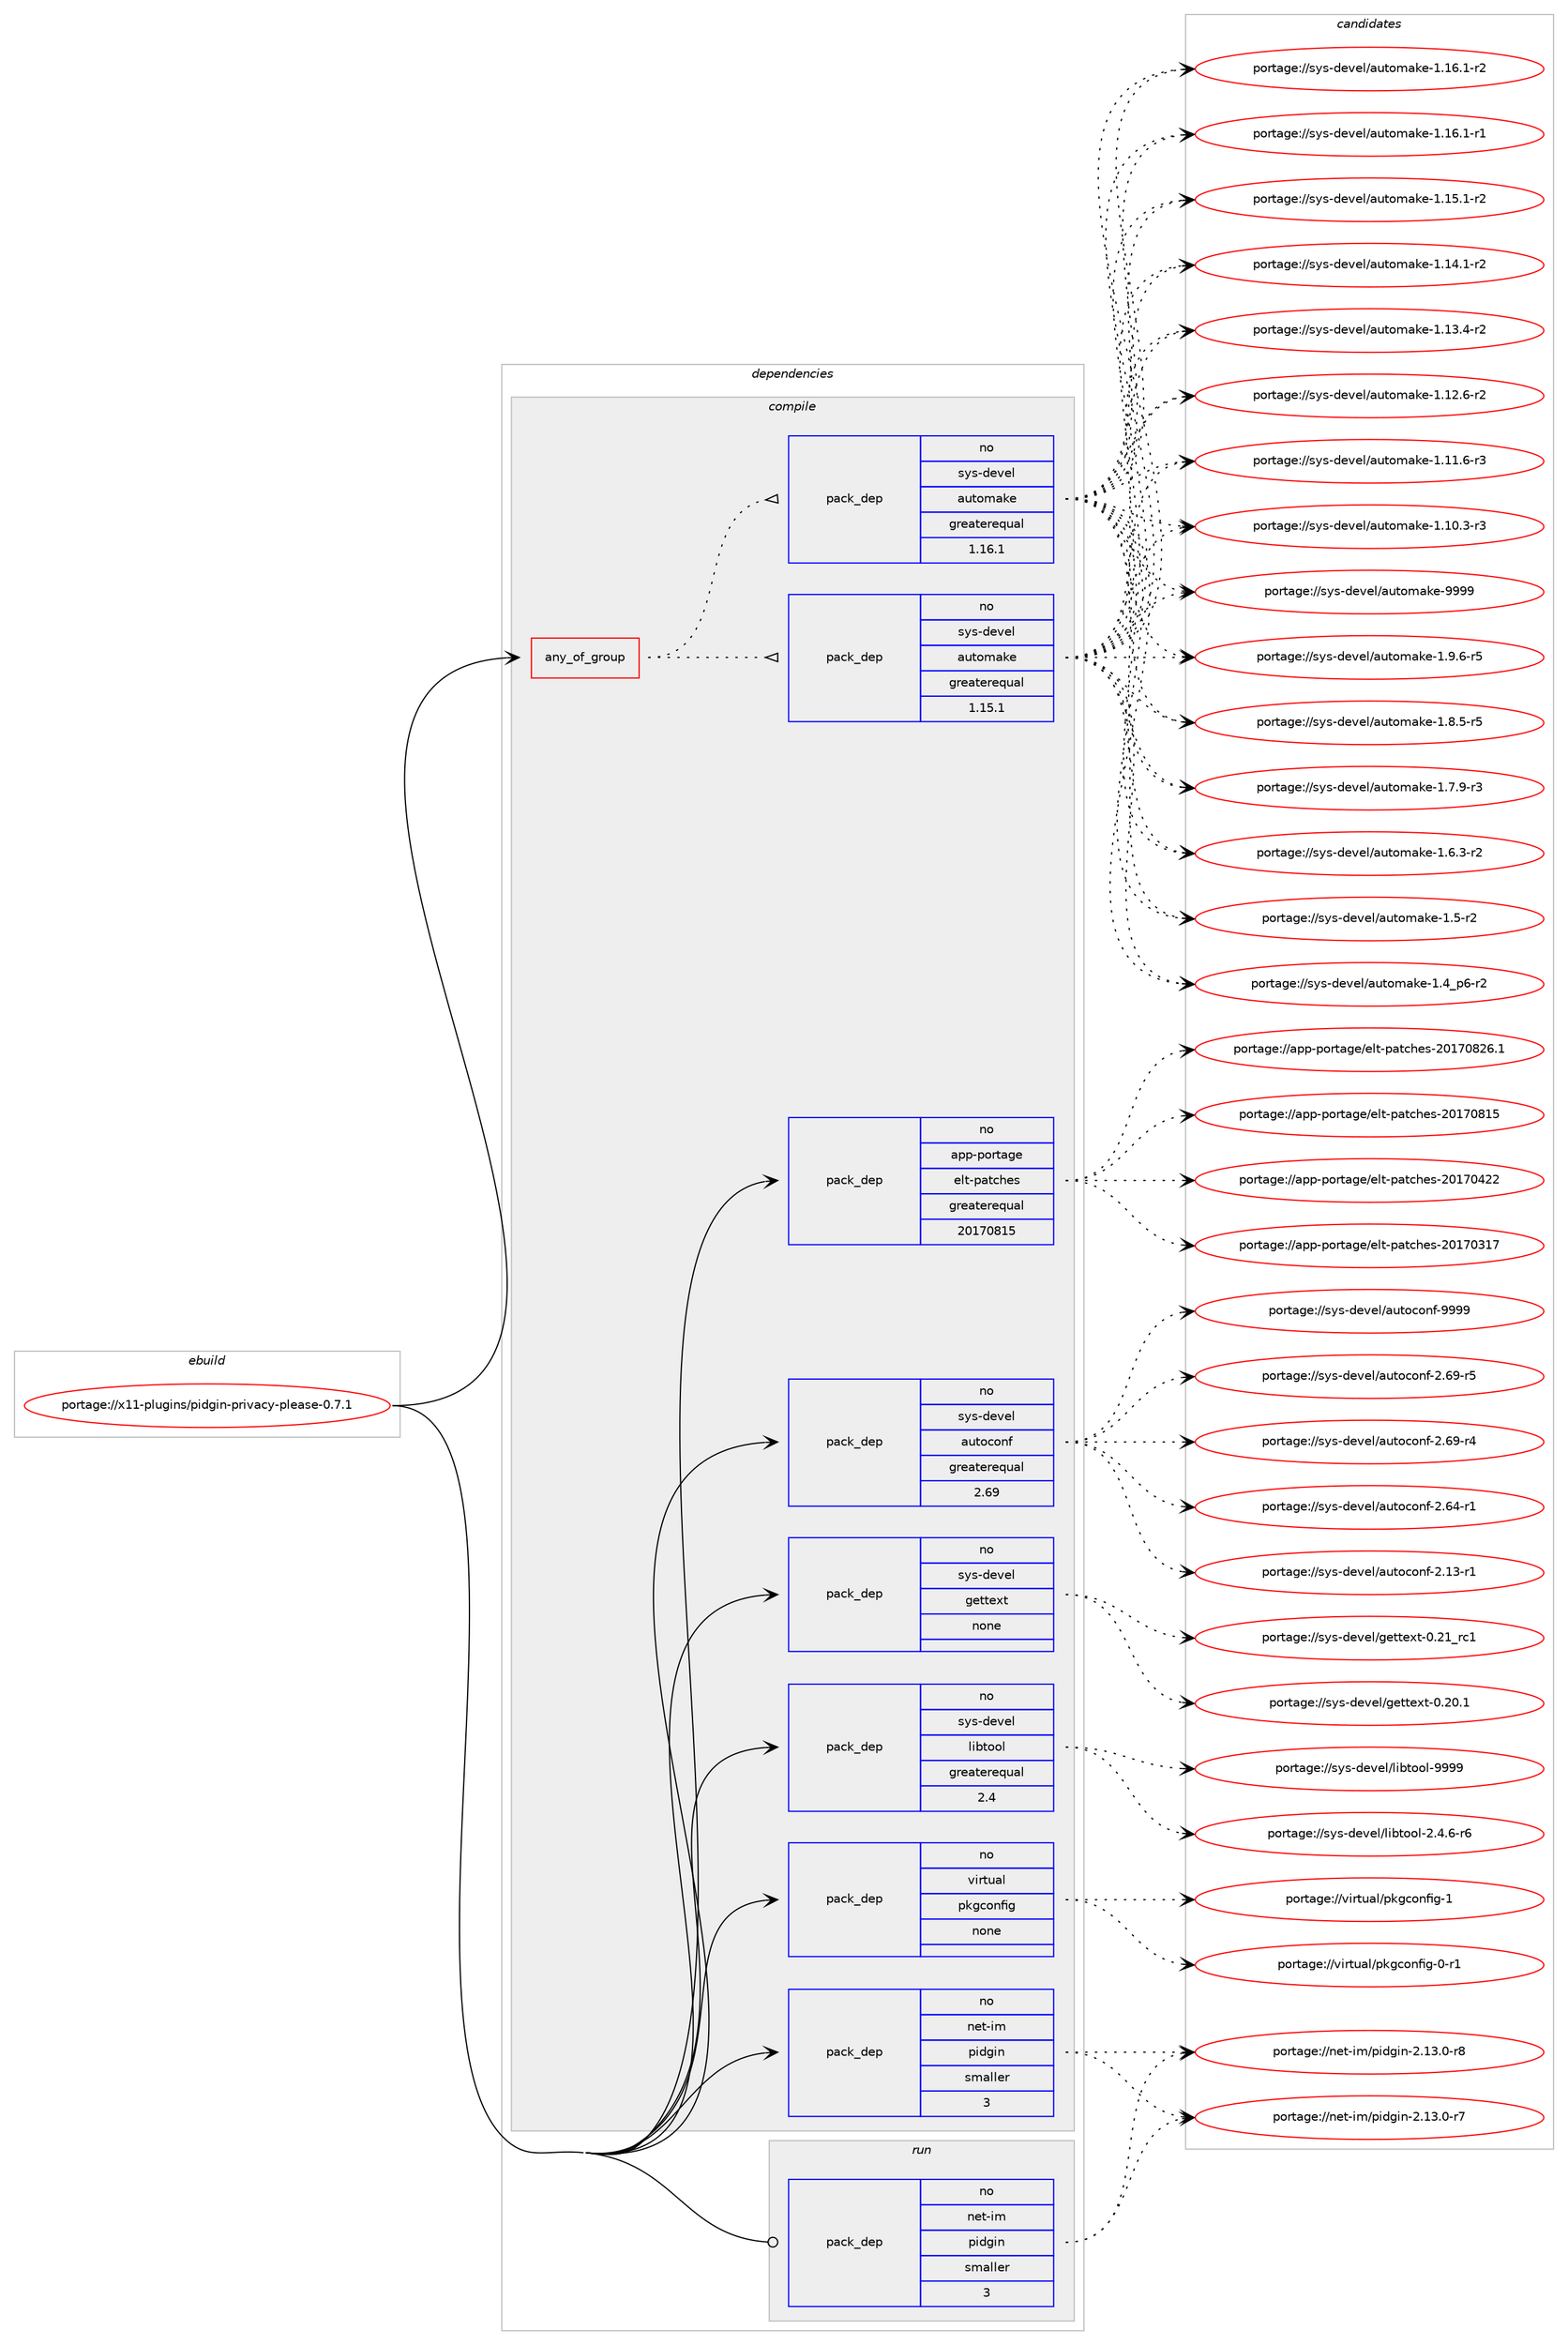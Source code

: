 digraph prolog {

# *************
# Graph options
# *************

newrank=true;
concentrate=true;
compound=true;
graph [rankdir=LR,fontname=Helvetica,fontsize=10,ranksep=1.5];#, ranksep=2.5, nodesep=0.2];
edge  [arrowhead=vee];
node  [fontname=Helvetica,fontsize=10];

# **********
# The ebuild
# **********

subgraph cluster_leftcol {
color=gray;
label=<<i>ebuild</i>>;
id [label="portage://x11-plugins/pidgin-privacy-please-0.7.1", color=red, width=4, href="../x11-plugins/pidgin-privacy-please-0.7.1.svg"];
}

# ****************
# The dependencies
# ****************

subgraph cluster_midcol {
color=gray;
label=<<i>dependencies</i>>;
subgraph cluster_compile {
fillcolor="#eeeeee";
style=filled;
label=<<i>compile</i>>;
subgraph any65 {
dependency4539 [label=<<TABLE BORDER="0" CELLBORDER="1" CELLSPACING="0" CELLPADDING="4"><TR><TD CELLPADDING="10">any_of_group</TD></TR></TABLE>>, shape=none, color=red];subgraph pack3879 {
dependency4540 [label=<<TABLE BORDER="0" CELLBORDER="1" CELLSPACING="0" CELLPADDING="4" WIDTH="220"><TR><TD ROWSPAN="6" CELLPADDING="30">pack_dep</TD></TR><TR><TD WIDTH="110">no</TD></TR><TR><TD>sys-devel</TD></TR><TR><TD>automake</TD></TR><TR><TD>greaterequal</TD></TR><TR><TD>1.16.1</TD></TR></TABLE>>, shape=none, color=blue];
}
dependency4539:e -> dependency4540:w [weight=20,style="dotted",arrowhead="oinv"];
subgraph pack3880 {
dependency4541 [label=<<TABLE BORDER="0" CELLBORDER="1" CELLSPACING="0" CELLPADDING="4" WIDTH="220"><TR><TD ROWSPAN="6" CELLPADDING="30">pack_dep</TD></TR><TR><TD WIDTH="110">no</TD></TR><TR><TD>sys-devel</TD></TR><TR><TD>automake</TD></TR><TR><TD>greaterequal</TD></TR><TR><TD>1.15.1</TD></TR></TABLE>>, shape=none, color=blue];
}
dependency4539:e -> dependency4541:w [weight=20,style="dotted",arrowhead="oinv"];
}
id:e -> dependency4539:w [weight=20,style="solid",arrowhead="vee"];
subgraph pack3881 {
dependency4542 [label=<<TABLE BORDER="0" CELLBORDER="1" CELLSPACING="0" CELLPADDING="4" WIDTH="220"><TR><TD ROWSPAN="6" CELLPADDING="30">pack_dep</TD></TR><TR><TD WIDTH="110">no</TD></TR><TR><TD>app-portage</TD></TR><TR><TD>elt-patches</TD></TR><TR><TD>greaterequal</TD></TR><TR><TD>20170815</TD></TR></TABLE>>, shape=none, color=blue];
}
id:e -> dependency4542:w [weight=20,style="solid",arrowhead="vee"];
subgraph pack3882 {
dependency4543 [label=<<TABLE BORDER="0" CELLBORDER="1" CELLSPACING="0" CELLPADDING="4" WIDTH="220"><TR><TD ROWSPAN="6" CELLPADDING="30">pack_dep</TD></TR><TR><TD WIDTH="110">no</TD></TR><TR><TD>net-im</TD></TR><TR><TD>pidgin</TD></TR><TR><TD>smaller</TD></TR><TR><TD>3</TD></TR></TABLE>>, shape=none, color=blue];
}
id:e -> dependency4543:w [weight=20,style="solid",arrowhead="vee"];
subgraph pack3883 {
dependency4544 [label=<<TABLE BORDER="0" CELLBORDER="1" CELLSPACING="0" CELLPADDING="4" WIDTH="220"><TR><TD ROWSPAN="6" CELLPADDING="30">pack_dep</TD></TR><TR><TD WIDTH="110">no</TD></TR><TR><TD>sys-devel</TD></TR><TR><TD>autoconf</TD></TR><TR><TD>greaterequal</TD></TR><TR><TD>2.69</TD></TR></TABLE>>, shape=none, color=blue];
}
id:e -> dependency4544:w [weight=20,style="solid",arrowhead="vee"];
subgraph pack3884 {
dependency4545 [label=<<TABLE BORDER="0" CELLBORDER="1" CELLSPACING="0" CELLPADDING="4" WIDTH="220"><TR><TD ROWSPAN="6" CELLPADDING="30">pack_dep</TD></TR><TR><TD WIDTH="110">no</TD></TR><TR><TD>sys-devel</TD></TR><TR><TD>gettext</TD></TR><TR><TD>none</TD></TR><TR><TD></TD></TR></TABLE>>, shape=none, color=blue];
}
id:e -> dependency4545:w [weight=20,style="solid",arrowhead="vee"];
subgraph pack3885 {
dependency4546 [label=<<TABLE BORDER="0" CELLBORDER="1" CELLSPACING="0" CELLPADDING="4" WIDTH="220"><TR><TD ROWSPAN="6" CELLPADDING="30">pack_dep</TD></TR><TR><TD WIDTH="110">no</TD></TR><TR><TD>sys-devel</TD></TR><TR><TD>libtool</TD></TR><TR><TD>greaterequal</TD></TR><TR><TD>2.4</TD></TR></TABLE>>, shape=none, color=blue];
}
id:e -> dependency4546:w [weight=20,style="solid",arrowhead="vee"];
subgraph pack3886 {
dependency4547 [label=<<TABLE BORDER="0" CELLBORDER="1" CELLSPACING="0" CELLPADDING="4" WIDTH="220"><TR><TD ROWSPAN="6" CELLPADDING="30">pack_dep</TD></TR><TR><TD WIDTH="110">no</TD></TR><TR><TD>virtual</TD></TR><TR><TD>pkgconfig</TD></TR><TR><TD>none</TD></TR><TR><TD></TD></TR></TABLE>>, shape=none, color=blue];
}
id:e -> dependency4547:w [weight=20,style="solid",arrowhead="vee"];
}
subgraph cluster_compileandrun {
fillcolor="#eeeeee";
style=filled;
label=<<i>compile and run</i>>;
}
subgraph cluster_run {
fillcolor="#eeeeee";
style=filled;
label=<<i>run</i>>;
subgraph pack3887 {
dependency4548 [label=<<TABLE BORDER="0" CELLBORDER="1" CELLSPACING="0" CELLPADDING="4" WIDTH="220"><TR><TD ROWSPAN="6" CELLPADDING="30">pack_dep</TD></TR><TR><TD WIDTH="110">no</TD></TR><TR><TD>net-im</TD></TR><TR><TD>pidgin</TD></TR><TR><TD>smaller</TD></TR><TR><TD>3</TD></TR></TABLE>>, shape=none, color=blue];
}
id:e -> dependency4548:w [weight=20,style="solid",arrowhead="odot"];
}
}

# **************
# The candidates
# **************

subgraph cluster_choices {
rank=same;
color=gray;
label=<<i>candidates</i>>;

subgraph choice3879 {
color=black;
nodesep=1;
choice115121115451001011181011084797117116111109971071014557575757 [label="portage://sys-devel/automake-9999", color=red, width=4,href="../sys-devel/automake-9999.svg"];
choice115121115451001011181011084797117116111109971071014549465746544511453 [label="portage://sys-devel/automake-1.9.6-r5", color=red, width=4,href="../sys-devel/automake-1.9.6-r5.svg"];
choice115121115451001011181011084797117116111109971071014549465646534511453 [label="portage://sys-devel/automake-1.8.5-r5", color=red, width=4,href="../sys-devel/automake-1.8.5-r5.svg"];
choice115121115451001011181011084797117116111109971071014549465546574511451 [label="portage://sys-devel/automake-1.7.9-r3", color=red, width=4,href="../sys-devel/automake-1.7.9-r3.svg"];
choice115121115451001011181011084797117116111109971071014549465446514511450 [label="portage://sys-devel/automake-1.6.3-r2", color=red, width=4,href="../sys-devel/automake-1.6.3-r2.svg"];
choice11512111545100101118101108479711711611110997107101454946534511450 [label="portage://sys-devel/automake-1.5-r2", color=red, width=4,href="../sys-devel/automake-1.5-r2.svg"];
choice115121115451001011181011084797117116111109971071014549465295112544511450 [label="portage://sys-devel/automake-1.4_p6-r2", color=red, width=4,href="../sys-devel/automake-1.4_p6-r2.svg"];
choice11512111545100101118101108479711711611110997107101454946495446494511450 [label="portage://sys-devel/automake-1.16.1-r2", color=red, width=4,href="../sys-devel/automake-1.16.1-r2.svg"];
choice11512111545100101118101108479711711611110997107101454946495446494511449 [label="portage://sys-devel/automake-1.16.1-r1", color=red, width=4,href="../sys-devel/automake-1.16.1-r1.svg"];
choice11512111545100101118101108479711711611110997107101454946495346494511450 [label="portage://sys-devel/automake-1.15.1-r2", color=red, width=4,href="../sys-devel/automake-1.15.1-r2.svg"];
choice11512111545100101118101108479711711611110997107101454946495246494511450 [label="portage://sys-devel/automake-1.14.1-r2", color=red, width=4,href="../sys-devel/automake-1.14.1-r2.svg"];
choice11512111545100101118101108479711711611110997107101454946495146524511450 [label="portage://sys-devel/automake-1.13.4-r2", color=red, width=4,href="../sys-devel/automake-1.13.4-r2.svg"];
choice11512111545100101118101108479711711611110997107101454946495046544511450 [label="portage://sys-devel/automake-1.12.6-r2", color=red, width=4,href="../sys-devel/automake-1.12.6-r2.svg"];
choice11512111545100101118101108479711711611110997107101454946494946544511451 [label="portage://sys-devel/automake-1.11.6-r3", color=red, width=4,href="../sys-devel/automake-1.11.6-r3.svg"];
choice11512111545100101118101108479711711611110997107101454946494846514511451 [label="portage://sys-devel/automake-1.10.3-r3", color=red, width=4,href="../sys-devel/automake-1.10.3-r3.svg"];
dependency4540:e -> choice115121115451001011181011084797117116111109971071014557575757:w [style=dotted,weight="100"];
dependency4540:e -> choice115121115451001011181011084797117116111109971071014549465746544511453:w [style=dotted,weight="100"];
dependency4540:e -> choice115121115451001011181011084797117116111109971071014549465646534511453:w [style=dotted,weight="100"];
dependency4540:e -> choice115121115451001011181011084797117116111109971071014549465546574511451:w [style=dotted,weight="100"];
dependency4540:e -> choice115121115451001011181011084797117116111109971071014549465446514511450:w [style=dotted,weight="100"];
dependency4540:e -> choice11512111545100101118101108479711711611110997107101454946534511450:w [style=dotted,weight="100"];
dependency4540:e -> choice115121115451001011181011084797117116111109971071014549465295112544511450:w [style=dotted,weight="100"];
dependency4540:e -> choice11512111545100101118101108479711711611110997107101454946495446494511450:w [style=dotted,weight="100"];
dependency4540:e -> choice11512111545100101118101108479711711611110997107101454946495446494511449:w [style=dotted,weight="100"];
dependency4540:e -> choice11512111545100101118101108479711711611110997107101454946495346494511450:w [style=dotted,weight="100"];
dependency4540:e -> choice11512111545100101118101108479711711611110997107101454946495246494511450:w [style=dotted,weight="100"];
dependency4540:e -> choice11512111545100101118101108479711711611110997107101454946495146524511450:w [style=dotted,weight="100"];
dependency4540:e -> choice11512111545100101118101108479711711611110997107101454946495046544511450:w [style=dotted,weight="100"];
dependency4540:e -> choice11512111545100101118101108479711711611110997107101454946494946544511451:w [style=dotted,weight="100"];
dependency4540:e -> choice11512111545100101118101108479711711611110997107101454946494846514511451:w [style=dotted,weight="100"];
}
subgraph choice3880 {
color=black;
nodesep=1;
choice115121115451001011181011084797117116111109971071014557575757 [label="portage://sys-devel/automake-9999", color=red, width=4,href="../sys-devel/automake-9999.svg"];
choice115121115451001011181011084797117116111109971071014549465746544511453 [label="portage://sys-devel/automake-1.9.6-r5", color=red, width=4,href="../sys-devel/automake-1.9.6-r5.svg"];
choice115121115451001011181011084797117116111109971071014549465646534511453 [label="portage://sys-devel/automake-1.8.5-r5", color=red, width=4,href="../sys-devel/automake-1.8.5-r5.svg"];
choice115121115451001011181011084797117116111109971071014549465546574511451 [label="portage://sys-devel/automake-1.7.9-r3", color=red, width=4,href="../sys-devel/automake-1.7.9-r3.svg"];
choice115121115451001011181011084797117116111109971071014549465446514511450 [label="portage://sys-devel/automake-1.6.3-r2", color=red, width=4,href="../sys-devel/automake-1.6.3-r2.svg"];
choice11512111545100101118101108479711711611110997107101454946534511450 [label="portage://sys-devel/automake-1.5-r2", color=red, width=4,href="../sys-devel/automake-1.5-r2.svg"];
choice115121115451001011181011084797117116111109971071014549465295112544511450 [label="portage://sys-devel/automake-1.4_p6-r2", color=red, width=4,href="../sys-devel/automake-1.4_p6-r2.svg"];
choice11512111545100101118101108479711711611110997107101454946495446494511450 [label="portage://sys-devel/automake-1.16.1-r2", color=red, width=4,href="../sys-devel/automake-1.16.1-r2.svg"];
choice11512111545100101118101108479711711611110997107101454946495446494511449 [label="portage://sys-devel/automake-1.16.1-r1", color=red, width=4,href="../sys-devel/automake-1.16.1-r1.svg"];
choice11512111545100101118101108479711711611110997107101454946495346494511450 [label="portage://sys-devel/automake-1.15.1-r2", color=red, width=4,href="../sys-devel/automake-1.15.1-r2.svg"];
choice11512111545100101118101108479711711611110997107101454946495246494511450 [label="portage://sys-devel/automake-1.14.1-r2", color=red, width=4,href="../sys-devel/automake-1.14.1-r2.svg"];
choice11512111545100101118101108479711711611110997107101454946495146524511450 [label="portage://sys-devel/automake-1.13.4-r2", color=red, width=4,href="../sys-devel/automake-1.13.4-r2.svg"];
choice11512111545100101118101108479711711611110997107101454946495046544511450 [label="portage://sys-devel/automake-1.12.6-r2", color=red, width=4,href="../sys-devel/automake-1.12.6-r2.svg"];
choice11512111545100101118101108479711711611110997107101454946494946544511451 [label="portage://sys-devel/automake-1.11.6-r3", color=red, width=4,href="../sys-devel/automake-1.11.6-r3.svg"];
choice11512111545100101118101108479711711611110997107101454946494846514511451 [label="portage://sys-devel/automake-1.10.3-r3", color=red, width=4,href="../sys-devel/automake-1.10.3-r3.svg"];
dependency4541:e -> choice115121115451001011181011084797117116111109971071014557575757:w [style=dotted,weight="100"];
dependency4541:e -> choice115121115451001011181011084797117116111109971071014549465746544511453:w [style=dotted,weight="100"];
dependency4541:e -> choice115121115451001011181011084797117116111109971071014549465646534511453:w [style=dotted,weight="100"];
dependency4541:e -> choice115121115451001011181011084797117116111109971071014549465546574511451:w [style=dotted,weight="100"];
dependency4541:e -> choice115121115451001011181011084797117116111109971071014549465446514511450:w [style=dotted,weight="100"];
dependency4541:e -> choice11512111545100101118101108479711711611110997107101454946534511450:w [style=dotted,weight="100"];
dependency4541:e -> choice115121115451001011181011084797117116111109971071014549465295112544511450:w [style=dotted,weight="100"];
dependency4541:e -> choice11512111545100101118101108479711711611110997107101454946495446494511450:w [style=dotted,weight="100"];
dependency4541:e -> choice11512111545100101118101108479711711611110997107101454946495446494511449:w [style=dotted,weight="100"];
dependency4541:e -> choice11512111545100101118101108479711711611110997107101454946495346494511450:w [style=dotted,weight="100"];
dependency4541:e -> choice11512111545100101118101108479711711611110997107101454946495246494511450:w [style=dotted,weight="100"];
dependency4541:e -> choice11512111545100101118101108479711711611110997107101454946495146524511450:w [style=dotted,weight="100"];
dependency4541:e -> choice11512111545100101118101108479711711611110997107101454946495046544511450:w [style=dotted,weight="100"];
dependency4541:e -> choice11512111545100101118101108479711711611110997107101454946494946544511451:w [style=dotted,weight="100"];
dependency4541:e -> choice11512111545100101118101108479711711611110997107101454946494846514511451:w [style=dotted,weight="100"];
}
subgraph choice3881 {
color=black;
nodesep=1;
choice971121124511211111411697103101471011081164511297116991041011154550484955485650544649 [label="portage://app-portage/elt-patches-20170826.1", color=red, width=4,href="../app-portage/elt-patches-20170826.1.svg"];
choice97112112451121111141169710310147101108116451129711699104101115455048495548564953 [label="portage://app-portage/elt-patches-20170815", color=red, width=4,href="../app-portage/elt-patches-20170815.svg"];
choice97112112451121111141169710310147101108116451129711699104101115455048495548525050 [label="portage://app-portage/elt-patches-20170422", color=red, width=4,href="../app-portage/elt-patches-20170422.svg"];
choice97112112451121111141169710310147101108116451129711699104101115455048495548514955 [label="portage://app-portage/elt-patches-20170317", color=red, width=4,href="../app-portage/elt-patches-20170317.svg"];
dependency4542:e -> choice971121124511211111411697103101471011081164511297116991041011154550484955485650544649:w [style=dotted,weight="100"];
dependency4542:e -> choice97112112451121111141169710310147101108116451129711699104101115455048495548564953:w [style=dotted,weight="100"];
dependency4542:e -> choice97112112451121111141169710310147101108116451129711699104101115455048495548525050:w [style=dotted,weight="100"];
dependency4542:e -> choice97112112451121111141169710310147101108116451129711699104101115455048495548514955:w [style=dotted,weight="100"];
}
subgraph choice3882 {
color=black;
nodesep=1;
choice1101011164510510947112105100103105110455046495146484511456 [label="portage://net-im/pidgin-2.13.0-r8", color=red, width=4,href="../net-im/pidgin-2.13.0-r8.svg"];
choice1101011164510510947112105100103105110455046495146484511455 [label="portage://net-im/pidgin-2.13.0-r7", color=red, width=4,href="../net-im/pidgin-2.13.0-r7.svg"];
dependency4543:e -> choice1101011164510510947112105100103105110455046495146484511456:w [style=dotted,weight="100"];
dependency4543:e -> choice1101011164510510947112105100103105110455046495146484511455:w [style=dotted,weight="100"];
}
subgraph choice3883 {
color=black;
nodesep=1;
choice115121115451001011181011084797117116111991111101024557575757 [label="portage://sys-devel/autoconf-9999", color=red, width=4,href="../sys-devel/autoconf-9999.svg"];
choice1151211154510010111810110847971171161119911111010245504654574511453 [label="portage://sys-devel/autoconf-2.69-r5", color=red, width=4,href="../sys-devel/autoconf-2.69-r5.svg"];
choice1151211154510010111810110847971171161119911111010245504654574511452 [label="portage://sys-devel/autoconf-2.69-r4", color=red, width=4,href="../sys-devel/autoconf-2.69-r4.svg"];
choice1151211154510010111810110847971171161119911111010245504654524511449 [label="portage://sys-devel/autoconf-2.64-r1", color=red, width=4,href="../sys-devel/autoconf-2.64-r1.svg"];
choice1151211154510010111810110847971171161119911111010245504649514511449 [label="portage://sys-devel/autoconf-2.13-r1", color=red, width=4,href="../sys-devel/autoconf-2.13-r1.svg"];
dependency4544:e -> choice115121115451001011181011084797117116111991111101024557575757:w [style=dotted,weight="100"];
dependency4544:e -> choice1151211154510010111810110847971171161119911111010245504654574511453:w [style=dotted,weight="100"];
dependency4544:e -> choice1151211154510010111810110847971171161119911111010245504654574511452:w [style=dotted,weight="100"];
dependency4544:e -> choice1151211154510010111810110847971171161119911111010245504654524511449:w [style=dotted,weight="100"];
dependency4544:e -> choice1151211154510010111810110847971171161119911111010245504649514511449:w [style=dotted,weight="100"];
}
subgraph choice3884 {
color=black;
nodesep=1;
choice11512111545100101118101108471031011161161011201164548465049951149949 [label="portage://sys-devel/gettext-0.21_rc1", color=red, width=4,href="../sys-devel/gettext-0.21_rc1.svg"];
choice115121115451001011181011084710310111611610112011645484650484649 [label="portage://sys-devel/gettext-0.20.1", color=red, width=4,href="../sys-devel/gettext-0.20.1.svg"];
dependency4545:e -> choice11512111545100101118101108471031011161161011201164548465049951149949:w [style=dotted,weight="100"];
dependency4545:e -> choice115121115451001011181011084710310111611610112011645484650484649:w [style=dotted,weight="100"];
}
subgraph choice3885 {
color=black;
nodesep=1;
choice1151211154510010111810110847108105981161111111084557575757 [label="portage://sys-devel/libtool-9999", color=red, width=4,href="../sys-devel/libtool-9999.svg"];
choice1151211154510010111810110847108105981161111111084550465246544511454 [label="portage://sys-devel/libtool-2.4.6-r6", color=red, width=4,href="../sys-devel/libtool-2.4.6-r6.svg"];
dependency4546:e -> choice1151211154510010111810110847108105981161111111084557575757:w [style=dotted,weight="100"];
dependency4546:e -> choice1151211154510010111810110847108105981161111111084550465246544511454:w [style=dotted,weight="100"];
}
subgraph choice3886 {
color=black;
nodesep=1;
choice1181051141161179710847112107103991111101021051034549 [label="portage://virtual/pkgconfig-1", color=red, width=4,href="../virtual/pkgconfig-1.svg"];
choice11810511411611797108471121071039911111010210510345484511449 [label="portage://virtual/pkgconfig-0-r1", color=red, width=4,href="../virtual/pkgconfig-0-r1.svg"];
dependency4547:e -> choice1181051141161179710847112107103991111101021051034549:w [style=dotted,weight="100"];
dependency4547:e -> choice11810511411611797108471121071039911111010210510345484511449:w [style=dotted,weight="100"];
}
subgraph choice3887 {
color=black;
nodesep=1;
choice1101011164510510947112105100103105110455046495146484511456 [label="portage://net-im/pidgin-2.13.0-r8", color=red, width=4,href="../net-im/pidgin-2.13.0-r8.svg"];
choice1101011164510510947112105100103105110455046495146484511455 [label="portage://net-im/pidgin-2.13.0-r7", color=red, width=4,href="../net-im/pidgin-2.13.0-r7.svg"];
dependency4548:e -> choice1101011164510510947112105100103105110455046495146484511456:w [style=dotted,weight="100"];
dependency4548:e -> choice1101011164510510947112105100103105110455046495146484511455:w [style=dotted,weight="100"];
}
}

}

